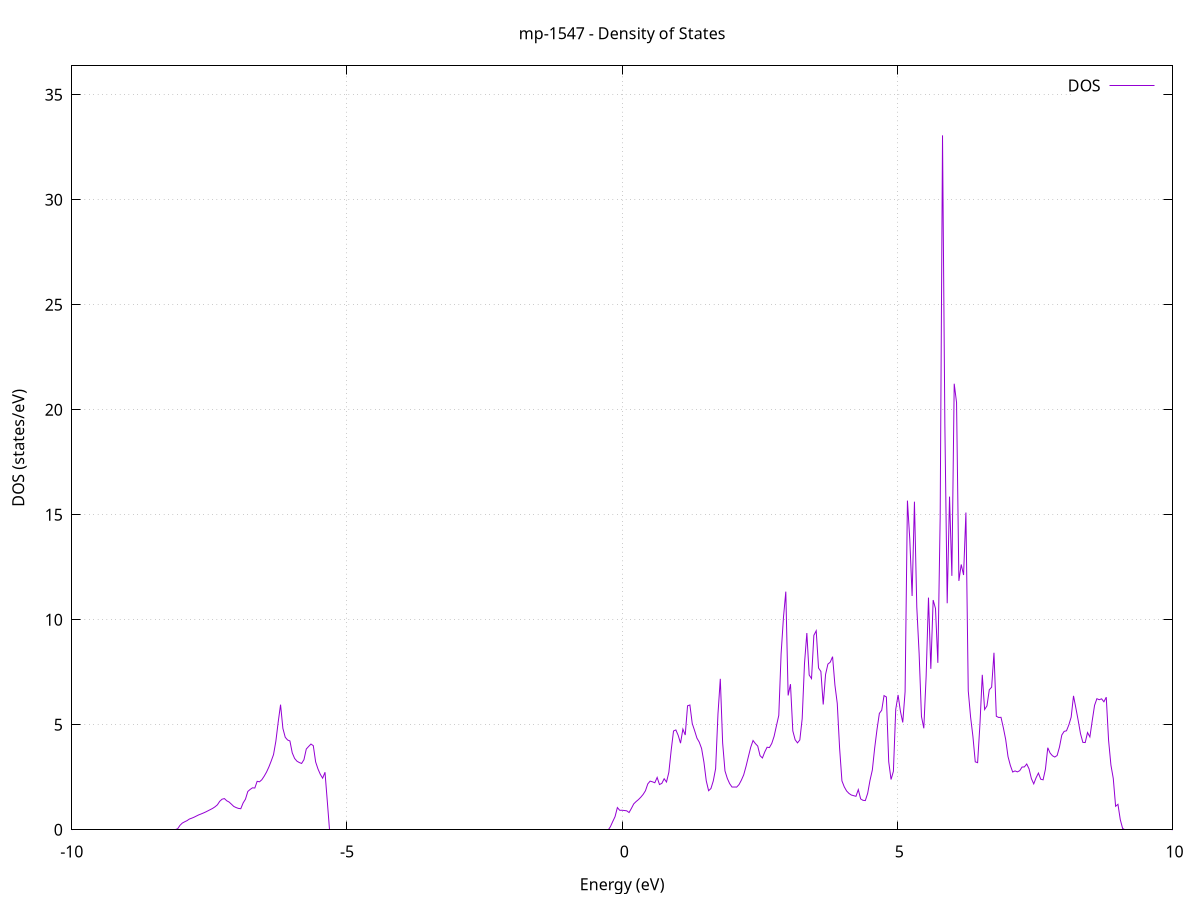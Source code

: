 set title 'mp-1547 - Density of States'
set xlabel 'Energy (eV)'
set ylabel 'DOS (states/eV)'
set grid
set xrange [-10:10]
set yrange [0:36.375]
set xzeroaxis lt -1
set terminal png size 800,600
set output 'mp-1547_dos_gnuplot.png'
plot '-' using 1:2 with lines title 'DOS'
-60.226800 0.000000
-60.184300 0.000000
-60.141800 0.000000
-60.099300 0.000000
-60.056800 0.000000
-60.014300 0.000000
-59.971800 0.000000
-59.929300 0.000000
-59.886800 0.000000
-59.844300 0.000000
-59.801800 0.000000
-59.759300 0.000000
-59.716800 0.000000
-59.674300 0.000000
-59.631800 0.000000
-59.589300 0.000000
-59.546800 0.000000
-59.504300 0.000000
-59.461800 0.000000
-59.419300 0.000000
-59.376800 0.000000
-59.334300 0.000000
-59.291800 0.000000
-59.249300 0.000000
-59.206800 0.000000
-59.164300 0.000000
-59.121800 0.000000
-59.079300 0.000000
-59.036800 0.000000
-58.994300 0.000000
-58.951800 0.000000
-58.909300 0.000000
-58.866800 0.000000
-58.824300 0.000000
-58.781800 0.000000
-58.739300 0.000000
-58.696800 0.000000
-58.654300 0.000000
-58.611800 0.000000
-58.569300 0.000000
-58.526800 0.000000
-58.484300 0.000000
-58.441800 0.000000
-58.399300 0.000000
-58.356800 0.000000
-58.314200 0.000000
-58.271700 0.000000
-58.229200 0.000000
-58.186700 0.000000
-58.144200 0.000000
-58.101700 0.000000
-58.059200 0.000000
-58.016700 0.000000
-57.974200 0.000000
-57.931700 0.000000
-57.889200 0.000000
-57.846700 0.000000
-57.804200 0.000000
-57.761700 0.000000
-57.719200 0.000000
-57.676700 0.000000
-57.634200 0.000000
-57.591700 0.000000
-57.549200 0.000000
-57.506700 0.000000
-57.464200 0.000000
-57.421700 0.000000
-57.379200 0.000000
-57.336700 0.000000
-57.294200 0.000000
-57.251700 0.000000
-57.209200 0.000000
-57.166700 0.000000
-57.124200 0.000000
-57.081700 0.000000
-57.039200 0.000000
-56.996700 0.000000
-56.954200 0.000000
-56.911700 0.000000
-56.869200 0.000000
-56.826700 0.000000
-56.784200 0.000000
-56.741700 0.000000
-56.699200 0.000000
-56.656700 0.000000
-56.614200 0.000000
-56.571700 0.000000
-56.529200 0.000000
-56.486700 0.000000
-56.444200 0.000000
-56.401700 0.000000
-56.359200 0.000000
-56.316700 297.422200
-56.274200 0.000000
-56.231700 0.000000
-56.189200 865.264900
-56.146600 0.000000
-56.104100 0.000000
-56.061600 0.000000
-56.019100 0.000000
-55.976600 0.000000
-55.934100 0.000000
-55.891600 0.000000
-55.849100 0.000000
-55.806600 0.000000
-55.764100 0.000000
-55.721600 0.000000
-55.679100 0.000000
-55.636600 0.000000
-55.594100 0.000000
-55.551600 0.000000
-55.509100 0.000000
-55.466600 0.000000
-55.424100 0.000000
-55.381600 0.000000
-55.339100 0.000000
-55.296600 0.000000
-55.254100 0.000000
-55.211600 0.000000
-55.169100 0.000000
-55.126600 0.000000
-55.084100 0.000000
-55.041600 0.000000
-54.999100 0.000000
-54.956600 0.000000
-54.914100 0.000000
-54.871600 0.000000
-54.829100 0.000000
-54.786600 0.000000
-54.744100 0.000000
-54.701600 0.000000
-54.659100 0.000000
-54.616600 0.000000
-54.574100 0.000000
-54.531600 0.000000
-54.489100 0.000000
-54.446600 0.000000
-54.404100 0.000000
-54.361600 0.000000
-54.319100 0.000000
-54.276600 0.000000
-54.234100 0.000000
-54.191600 0.000000
-54.149100 0.000000
-54.106600 0.000000
-54.064100 0.000000
-54.021600 0.000000
-53.979000 0.000000
-53.936500 0.000000
-53.894000 0.000000
-53.851500 0.000000
-53.809000 0.000000
-53.766500 0.000000
-53.724000 0.000000
-53.681500 0.000000
-53.639000 0.000000
-53.596500 0.000000
-53.554000 0.000000
-53.511500 0.000000
-53.469000 0.000000
-53.426500 0.000000
-53.384000 0.000000
-53.341500 0.000000
-53.299000 0.000000
-53.256500 0.000000
-53.214000 0.000000
-53.171500 0.000000
-53.129000 0.000000
-53.086500 0.000000
-53.044000 0.000000
-53.001500 0.000000
-52.959000 0.000000
-52.916500 0.000000
-52.874000 0.000000
-52.831500 0.000000
-52.789000 0.000000
-52.746500 0.000000
-52.704000 0.000000
-52.661500 0.000000
-52.619000 0.000000
-52.576500 0.000000
-52.534000 0.000000
-52.491500 0.000000
-52.449000 0.000000
-52.406500 0.000000
-52.364000 0.000000
-52.321500 0.000000
-52.279000 0.000000
-52.236500 0.000000
-52.194000 0.000000
-52.151500 0.000000
-52.109000 0.000000
-52.066500 0.000000
-52.024000 0.000000
-51.981500 0.000000
-51.939000 0.000000
-51.896500 0.000000
-51.854000 0.000000
-51.811400 0.000000
-51.768900 0.000000
-51.726400 0.000000
-51.683900 0.000000
-51.641400 0.000000
-51.598900 0.000000
-51.556400 0.000000
-51.513900 0.000000
-51.471400 0.000000
-51.428900 0.000000
-51.386400 0.000000
-51.343900 0.000000
-51.301400 0.000000
-51.258900 0.000000
-51.216400 0.000000
-51.173900 0.000000
-51.131400 0.000000
-51.088900 0.000000
-51.046400 0.000000
-51.003900 0.000000
-50.961400 0.000000
-50.918900 0.000000
-50.876400 0.000000
-50.833900 0.000000
-50.791400 0.000000
-50.748900 0.000000
-50.706400 0.000000
-50.663900 0.000000
-50.621400 0.000000
-50.578900 0.000000
-50.536400 0.000000
-50.493900 0.000000
-50.451400 0.000000
-50.408900 0.000000
-50.366400 0.000000
-50.323900 0.000000
-50.281400 0.000000
-50.238900 0.000000
-50.196400 0.000000
-50.153900 0.000000
-50.111400 0.000000
-50.068900 0.000000
-50.026400 0.000000
-49.983900 0.000000
-49.941400 0.000000
-49.898900 0.000000
-49.856400 0.000000
-49.813900 0.000000
-49.771400 0.000000
-49.728900 0.000000
-49.686400 0.000000
-49.643800 0.000000
-49.601300 0.000000
-49.558800 0.000000
-49.516300 0.000000
-49.473800 0.000000
-49.431300 0.000000
-49.388800 0.000000
-49.346300 0.000000
-49.303800 0.000000
-49.261300 0.000000
-49.218800 0.000000
-49.176300 0.000000
-49.133800 0.000000
-49.091300 0.000000
-49.048800 0.000000
-49.006300 0.000000
-48.963800 0.000000
-48.921300 0.000000
-48.878800 0.000000
-48.836300 0.000000
-48.793800 0.000000
-48.751300 0.000000
-48.708800 0.000000
-48.666300 0.000000
-48.623800 0.000000
-48.581300 0.000000
-48.538800 0.000000
-48.496300 0.000000
-48.453800 0.000000
-48.411300 0.000000
-48.368800 0.000000
-48.326300 0.000000
-48.283800 0.000000
-48.241300 0.000000
-48.198800 0.000000
-48.156300 0.000000
-48.113800 0.000000
-48.071300 0.000000
-48.028800 0.000000
-47.986300 0.000000
-47.943800 0.000000
-47.901300 0.000000
-47.858800 0.000000
-47.816300 0.000000
-47.773800 0.000000
-47.731300 0.000000
-47.688800 0.000000
-47.646300 0.000000
-47.603800 0.000000
-47.561300 0.000000
-47.518800 0.000000
-47.476200 0.000000
-47.433700 0.000000
-47.391200 0.000000
-47.348700 0.000000
-47.306200 0.000000
-47.263700 0.000000
-47.221200 0.000000
-47.178700 0.000000
-47.136200 0.000000
-47.093700 0.000000
-47.051200 0.000000
-47.008700 0.000000
-46.966200 0.000000
-46.923700 0.000000
-46.881200 0.000000
-46.838700 0.000000
-46.796200 0.000000
-46.753700 0.000000
-46.711200 0.000000
-46.668700 0.000000
-46.626200 0.000000
-46.583700 0.000000
-46.541200 0.000000
-46.498700 0.000000
-46.456200 0.000000
-46.413700 0.000000
-46.371200 0.000000
-46.328700 0.000000
-46.286200 0.000000
-46.243700 0.000000
-46.201200 0.000000
-46.158700 0.000000
-46.116200 0.000000
-46.073700 0.000000
-46.031200 0.000000
-45.988700 0.000000
-45.946200 0.000000
-45.903700 0.000000
-45.861200 0.000000
-45.818700 0.000000
-45.776200 0.000000
-45.733700 0.000000
-45.691200 0.000000
-45.648700 0.000000
-45.606200 0.000000
-45.563700 0.000000
-45.521200 0.000000
-45.478700 0.000000
-45.436200 0.000000
-45.393700 0.000000
-45.351200 0.000000
-45.308600 0.000000
-45.266100 0.000000
-45.223600 0.000000
-45.181100 0.000000
-45.138600 0.000000
-45.096100 0.000000
-45.053600 0.000000
-45.011100 0.000000
-44.968600 0.000000
-44.926100 0.000000
-44.883600 0.000000
-44.841100 0.000000
-44.798600 0.000000
-44.756100 0.000000
-44.713600 0.000000
-44.671100 0.000000
-44.628600 0.000000
-44.586100 0.000000
-44.543600 0.000000
-44.501100 0.000000
-44.458600 0.000000
-44.416100 0.000000
-44.373600 0.000000
-44.331100 0.000000
-44.288600 0.000000
-44.246100 0.000000
-44.203600 0.000000
-44.161100 0.000000
-44.118600 0.000000
-44.076100 0.000000
-44.033600 0.000000
-43.991100 0.000000
-43.948600 0.000000
-43.906100 0.000000
-43.863600 0.000000
-43.821100 0.000000
-43.778600 0.000000
-43.736100 0.000000
-43.693600 0.000000
-43.651100 0.000000
-43.608600 0.000000
-43.566100 0.000000
-43.523600 0.000000
-43.481100 0.000000
-43.438600 0.000000
-43.396100 0.000000
-43.353600 0.000000
-43.311100 0.000000
-43.268600 0.000000
-43.226100 0.000000
-43.183600 0.000000
-43.141000 0.000000
-43.098500 0.000000
-43.056000 0.000000
-43.013500 0.000000
-42.971000 0.000000
-42.928500 0.000000
-42.886000 0.000000
-42.843500 0.000000
-42.801000 0.000000
-42.758500 0.000000
-42.716000 0.000000
-42.673500 0.000000
-42.631000 0.000000
-42.588500 0.000000
-42.546000 0.000000
-42.503500 0.000000
-42.461000 0.000000
-42.418500 0.000000
-42.376000 0.000000
-42.333500 0.000000
-42.291000 0.000000
-42.248500 0.000000
-42.206000 0.000000
-42.163500 0.000000
-42.121000 0.000000
-42.078500 0.000000
-42.036000 0.000000
-41.993500 0.000000
-41.951000 0.000000
-41.908500 0.000000
-41.866000 0.000000
-41.823500 0.000000
-41.781000 0.000000
-41.738500 0.000000
-41.696000 0.000000
-41.653500 0.000000
-41.611000 0.000000
-41.568500 0.000000
-41.526000 0.000000
-41.483500 0.000000
-41.441000 0.000000
-41.398500 0.000000
-41.356000 0.000000
-41.313500 0.000000
-41.271000 0.000000
-41.228500 0.000000
-41.186000 0.000000
-41.143500 0.000000
-41.101000 0.000000
-41.058500 0.000000
-41.016000 0.000000
-40.973400 0.000000
-40.930900 0.000000
-40.888400 0.000000
-40.845900 0.000000
-40.803400 0.000000
-40.760900 0.000000
-40.718400 0.000000
-40.675900 0.000000
-40.633400 0.000000
-40.590900 0.000000
-40.548400 0.000000
-40.505900 0.000000
-40.463400 0.000000
-40.420900 0.000000
-40.378400 0.000000
-40.335900 0.000000
-40.293400 0.000000
-40.250900 0.000000
-40.208400 0.000000
-40.165900 0.000000
-40.123400 0.000000
-40.080900 0.000000
-40.038400 0.000000
-39.995900 0.000000
-39.953400 0.000000
-39.910900 0.000000
-39.868400 0.000000
-39.825900 0.000000
-39.783400 0.000000
-39.740900 0.000000
-39.698400 0.000000
-39.655900 0.000000
-39.613400 0.000000
-39.570900 0.000000
-39.528400 0.000000
-39.485900 0.000000
-39.443400 0.000000
-39.400900 0.000000
-39.358400 0.000000
-39.315900 0.000000
-39.273400 0.000000
-39.230900 0.000000
-39.188400 0.000000
-39.145900 0.000000
-39.103400 0.000000
-39.060900 0.000000
-39.018400 0.000000
-38.975900 0.000000
-38.933400 0.000000
-38.890900 0.000000
-38.848400 0.000000
-38.805900 0.000000
-38.763300 0.000000
-38.720800 0.000000
-38.678300 0.000000
-38.635800 0.000000
-38.593300 0.000000
-38.550800 0.000000
-38.508300 0.000000
-38.465800 0.000000
-38.423300 0.000000
-38.380800 0.000000
-38.338300 0.000000
-38.295800 0.000000
-38.253300 0.000000
-38.210800 0.000000
-38.168300 0.000000
-38.125800 0.000000
-38.083300 0.000000
-38.040800 0.000000
-37.998300 0.000000
-37.955800 0.000000
-37.913300 0.000000
-37.870800 0.000000
-37.828300 0.000000
-37.785800 0.000000
-37.743300 0.000000
-37.700800 0.000000
-37.658300 0.000000
-37.615800 0.000000
-37.573300 0.000000
-37.530800 0.000000
-37.488300 0.000000
-37.445800 0.000000
-37.403300 0.000000
-37.360800 0.000000
-37.318300 0.000000
-37.275800 0.000000
-37.233300 0.000000
-37.190800 0.000000
-37.148300 0.000000
-37.105800 0.000000
-37.063300 0.000000
-37.020800 0.000000
-36.978300 0.000000
-36.935800 0.000000
-36.893300 0.000000
-36.850800 0.000000
-36.808300 0.000000
-36.765800 0.000000
-36.723300 0.000000
-36.680800 0.000000
-36.638300 0.000000
-36.595700 0.000000
-36.553200 0.000000
-36.510700 0.000000
-36.468200 0.000000
-36.425700 0.000000
-36.383200 0.000000
-36.340700 0.000000
-36.298200 0.000000
-36.255700 0.000000
-36.213200 0.000000
-36.170700 0.000000
-36.128200 0.000000
-36.085700 0.000000
-36.043200 0.000000
-36.000700 0.000000
-35.958200 0.000000
-35.915700 0.000000
-35.873200 0.000000
-35.830700 0.000000
-35.788200 0.000000
-35.745700 0.000000
-35.703200 0.000000
-35.660700 0.000000
-35.618200 0.000000
-35.575700 0.000000
-35.533200 0.000000
-35.490700 0.000000
-35.448200 0.000000
-35.405700 0.000000
-35.363200 0.000000
-35.320700 0.000000
-35.278200 0.000000
-35.235700 0.000000
-35.193200 0.000000
-35.150700 0.000000
-35.108200 0.000000
-35.065700 0.000000
-35.023200 0.000000
-34.980700 0.000000
-34.938200 0.000000
-34.895700 0.000000
-34.853200 0.000000
-34.810700 0.000000
-34.768200 0.000000
-34.725700 0.000000
-34.683200 0.000000
-34.640700 0.000000
-34.598200 0.000000
-34.555700 0.000000
-34.513200 0.000000
-34.470700 0.000000
-34.428100 0.000000
-34.385600 0.000000
-34.343100 0.000000
-34.300600 0.000000
-34.258100 0.000000
-34.215600 0.000000
-34.173100 0.000000
-34.130600 0.000000
-34.088100 0.000000
-34.045600 0.000000
-34.003100 0.000000
-33.960600 0.000000
-33.918100 0.000000
-33.875600 0.000000
-33.833100 0.000000
-33.790600 0.000000
-33.748100 0.000000
-33.705600 0.000000
-33.663100 0.000000
-33.620600 0.000000
-33.578100 0.000000
-33.535600 0.000000
-33.493100 0.000000
-33.450600 0.000000
-33.408100 0.000000
-33.365600 0.000000
-33.323100 0.000000
-33.280600 0.000000
-33.238100 0.000000
-33.195600 0.000000
-33.153100 0.000000
-33.110600 0.000000
-33.068100 0.000000
-33.025600 0.000000
-32.983100 0.000000
-32.940600 0.000000
-32.898100 0.000000
-32.855600 0.000000
-32.813100 0.000000
-32.770600 0.000000
-32.728100 0.000000
-32.685600 0.000000
-32.643100 0.000000
-32.600600 0.000000
-32.558100 0.000000
-32.515600 0.000000
-32.473100 0.000000
-32.430600 0.000000
-32.388100 0.000000
-32.345600 0.000000
-32.303100 0.000000
-32.260500 0.000000
-32.218000 0.000000
-32.175500 0.000000
-32.133000 0.000000
-32.090500 0.000000
-32.048000 0.000000
-32.005500 0.000000
-31.963000 0.000000
-31.920500 0.000000
-31.878000 0.000000
-31.835500 0.000000
-31.793000 0.000000
-31.750500 0.000000
-31.708000 0.000000
-31.665500 0.000000
-31.623000 0.000000
-31.580500 0.000000
-31.538000 0.000000
-31.495500 0.000000
-31.453000 0.000000
-31.410500 0.000000
-31.368000 0.000000
-31.325500 0.000000
-31.283000 0.000000
-31.240500 0.000000
-31.198000 0.000000
-31.155500 0.000000
-31.113000 0.000000
-31.070500 0.000000
-31.028000 0.000000
-30.985500 0.000000
-30.943000 0.000000
-30.900500 0.000000
-30.858000 0.000000
-30.815500 0.000000
-30.773000 0.000000
-30.730500 0.000000
-30.688000 0.000000
-30.645500 0.000000
-30.603000 0.000000
-30.560500 0.000000
-30.518000 0.000000
-30.475500 0.000000
-30.433000 0.000000
-30.390500 0.000000
-30.348000 0.000000
-30.305500 0.000000
-30.263000 0.000000
-30.220500 0.000000
-30.178000 0.000000
-30.135500 0.000000
-30.092900 0.000000
-30.050400 0.000000
-30.007900 0.000000
-29.965400 0.000000
-29.922900 0.000000
-29.880400 0.000000
-29.837900 0.000000
-29.795400 0.000000
-29.752900 0.000000
-29.710400 0.000000
-29.667900 0.000000
-29.625400 0.000000
-29.582900 0.000000
-29.540400 0.000000
-29.497900 0.000000
-29.455400 0.000000
-29.412900 0.000000
-29.370400 0.000000
-29.327900 0.000000
-29.285400 0.000000
-29.242900 0.000000
-29.200400 0.000000
-29.157900 0.000000
-29.115400 0.000000
-29.072900 0.000000
-29.030400 0.000000
-28.987900 0.000000
-28.945400 0.000000
-28.902900 0.000000
-28.860400 0.000000
-28.817900 0.000000
-28.775400 0.000000
-28.732900 0.000000
-28.690400 0.000000
-28.647900 0.000000
-28.605400 0.000000
-28.562900 0.000000
-28.520400 0.000000
-28.477900 0.000000
-28.435400 0.000000
-28.392900 0.000000
-28.350400 0.000000
-28.307900 0.000000
-28.265400 0.000000
-28.222900 0.000000
-28.180400 0.000000
-28.137900 0.000000
-28.095400 0.000000
-28.052900 0.000000
-28.010400 0.000000
-27.967900 0.000000
-27.925300 0.000000
-27.882800 0.000000
-27.840300 0.000000
-27.797800 0.000000
-27.755300 0.000000
-27.712800 0.000000
-27.670300 0.000000
-27.627800 0.000000
-27.585300 0.000000
-27.542800 0.000000
-27.500300 0.000000
-27.457800 0.000000
-27.415300 0.000000
-27.372800 0.000000
-27.330300 0.000000
-27.287800 0.000000
-27.245300 0.000000
-27.202800 0.000000
-27.160300 0.000000
-27.117800 0.000000
-27.075300 0.000000
-27.032800 0.000000
-26.990300 0.000000
-26.947800 0.000000
-26.905300 0.000000
-26.862800 0.000000
-26.820300 0.000000
-26.777800 0.000000
-26.735300 0.000000
-26.692800 0.000000
-26.650300 0.000000
-26.607800 0.000000
-26.565300 0.000000
-26.522800 0.000000
-26.480300 0.000000
-26.437800 0.000000
-26.395300 0.000000
-26.352800 0.000000
-26.310300 0.000000
-26.267800 0.000000
-26.225300 0.000000
-26.182800 0.000000
-26.140300 0.000000
-26.097800 0.000000
-26.055300 0.000000
-26.012800 0.000000
-25.970300 0.000000
-25.927800 0.000000
-25.885300 0.000000
-25.842800 0.000000
-25.800300 0.000000
-25.757700 0.000000
-25.715200 0.000000
-25.672700 0.000000
-25.630200 0.000000
-25.587700 0.000000
-25.545200 0.000000
-25.502700 0.000000
-25.460200 0.000000
-25.417700 0.000000
-25.375200 0.000000
-25.332700 0.000000
-25.290200 0.000000
-25.247700 0.000000
-25.205200 0.000000
-25.162700 0.000000
-25.120200 0.000000
-25.077700 0.000000
-25.035200 0.000000
-24.992700 0.000000
-24.950200 0.000000
-24.907700 0.000000
-24.865200 0.000000
-24.822700 0.000000
-24.780200 0.000000
-24.737700 0.000000
-24.695200 0.000000
-24.652700 0.000000
-24.610200 0.000000
-24.567700 0.000000
-24.525200 0.000000
-24.482700 0.000000
-24.440200 0.000000
-24.397700 0.000000
-24.355200 0.000000
-24.312700 0.000000
-24.270200 0.000000
-24.227700 0.000000
-24.185200 0.000000
-24.142700 0.000000
-24.100200 0.000000
-24.057700 0.000000
-24.015200 0.000000
-23.972700 0.000000
-23.930200 0.000000
-23.887700 0.000000
-23.845200 0.000000
-23.802700 0.000000
-23.760200 0.000000
-23.717700 0.000000
-23.675200 0.000000
-23.632700 0.000000
-23.590100 0.000000
-23.547600 0.000000
-23.505100 0.000000
-23.462600 0.000000
-23.420100 0.000000
-23.377600 0.000000
-23.335100 0.000000
-23.292600 0.000000
-23.250100 0.000000
-23.207600 0.000000
-23.165100 0.000000
-23.122600 0.000000
-23.080100 0.000000
-23.037600 0.000000
-22.995100 0.000000
-22.952600 0.000000
-22.910100 0.000000
-22.867600 0.000000
-22.825100 0.000000
-22.782600 0.000000
-22.740100 0.000000
-22.697600 0.000000
-22.655100 0.000000
-22.612600 0.000000
-22.570100 0.000000
-22.527600 0.000000
-22.485100 0.000000
-22.442600 0.000000
-22.400100 0.000000
-22.357600 0.000000
-22.315100 0.000000
-22.272600 0.000000
-22.230100 0.000000
-22.187600 0.000000
-22.145100 0.000000
-22.102600 0.000000
-22.060100 0.000000
-22.017600 0.000000
-21.975100 0.000000
-21.932600 0.000000
-21.890100 0.000000
-21.847600 0.000000
-21.805100 0.000000
-21.762600 0.000000
-21.720100 0.000000
-21.677600 0.000000
-21.635100 0.000000
-21.592600 0.000000
-21.550100 0.000000
-21.507600 0.000000
-21.465100 0.000000
-21.422500 0.000000
-21.380000 0.000000
-21.337500 0.000000
-21.295000 0.000000
-21.252500 0.000000
-21.210000 0.000000
-21.167500 0.000000
-21.125000 0.000000
-21.082500 0.000000
-21.040000 0.000000
-20.997500 0.000000
-20.955000 0.000000
-20.912500 0.000000
-20.870000 0.000000
-20.827500 0.000000
-20.785000 0.000000
-20.742500 0.000000
-20.700000 0.000000
-20.657500 0.000000
-20.615000 0.000000
-20.572500 0.000000
-20.530000 0.000000
-20.487500 0.000000
-20.445000 0.000000
-20.402500 0.000000
-20.360000 0.000000
-20.317500 0.000000
-20.275000 0.000000
-20.232500 0.000000
-20.190000 0.000000
-20.147500 0.000000
-20.105000 0.000000
-20.062500 0.000000
-20.020000 0.000000
-19.977500 0.000000
-19.935000 0.000000
-19.892500 0.000000
-19.850000 0.000000
-19.807500 0.000000
-19.765000 0.000000
-19.722500 0.000000
-19.680000 0.000000
-19.637500 0.000000
-19.595000 0.000000
-19.552500 0.000000
-19.510000 0.000000
-19.467500 0.000000
-19.425000 0.000000
-19.382500 0.000000
-19.340000 0.000000
-19.297500 0.000000
-19.254900 0.000000
-19.212400 0.000000
-19.169900 0.000000
-19.127400 0.000000
-19.084900 0.000000
-19.042400 0.000000
-18.999900 0.000000
-18.957400 0.000000
-18.914900 0.000000
-18.872400 0.000000
-18.829900 0.000000
-18.787400 0.000000
-18.744900 0.000000
-18.702400 0.000000
-18.659900 0.000000
-18.617400 0.000000
-18.574900 0.000000
-18.532400 0.000000
-18.489900 0.000000
-18.447400 0.000000
-18.404900 0.000000
-18.362400 0.000000
-18.319900 0.000000
-18.277400 0.000000
-18.234900 0.000000
-18.192400 0.000000
-18.149900 0.000000
-18.107400 0.000000
-18.064900 0.000000
-18.022400 0.000000
-17.979900 0.000000
-17.937400 0.000000
-17.894900 0.000000
-17.852400 0.000000
-17.809900 0.000000
-17.767400 0.000000
-17.724900 0.000000
-17.682400 0.000000
-17.639900 0.000000
-17.597400 0.000000
-17.554900 0.000000
-17.512400 0.000000
-17.469900 0.000000
-17.427400 0.000000
-17.384900 0.000000
-17.342400 0.000000
-17.299900 0.000000
-17.257400 0.000000
-17.214900 0.000000
-17.172400 0.000000
-17.129900 0.000000
-17.087300 0.000000
-17.044800 0.000000
-17.002300 0.000000
-16.959800 0.000000
-16.917300 0.000000
-16.874800 0.000000
-16.832300 0.000000
-16.789800 0.000000
-16.747300 0.000000
-16.704800 0.000000
-16.662300 0.000000
-16.619800 0.000000
-16.577300 0.000000
-16.534800 0.000000
-16.492300 0.000000
-16.449800 0.000000
-16.407300 0.000000
-16.364800 0.000000
-16.322300 0.000000
-16.279800 0.000000
-16.237300 0.000000
-16.194800 0.000000
-16.152300 0.000000
-16.109800 0.000000
-16.067300 0.000000
-16.024800 0.000000
-15.982300 0.000000
-15.939800 0.000000
-15.897300 0.000000
-15.854800 0.000000
-15.812300 0.000000
-15.769800 0.000000
-15.727300 0.000000
-15.684800 0.000000
-15.642300 0.000000
-15.599800 0.000000
-15.557300 0.000000
-15.514800 0.000000
-15.472300 0.000000
-15.429800 0.000000
-15.387300 0.000000
-15.344800 0.000000
-15.302300 0.000000
-15.259800 0.000000
-15.217300 0.000000
-15.174800 0.000000
-15.132300 0.000000
-15.089800 0.000000
-15.047300 0.000000
-15.004800 0.000000
-14.962300 0.000000
-14.919700 0.000000
-14.877200 0.000000
-14.834700 0.000000
-14.792200 0.000000
-14.749700 0.000000
-14.707200 0.000000
-14.664700 0.000000
-14.622200 0.000000
-14.579700 0.000000
-14.537200 0.000000
-14.494700 0.000000
-14.452200 0.000000
-14.409700 0.000000
-14.367200 0.000000
-14.324700 0.000000
-14.282200 0.000000
-14.239700 0.000000
-14.197200 0.000000
-14.154700 0.000000
-14.112200 0.000000
-14.069700 0.000000
-14.027200 0.000000
-13.984700 0.000000
-13.942200 0.000000
-13.899700 0.000000
-13.857200 0.000000
-13.814700 0.000000
-13.772200 0.000000
-13.729700 0.000000
-13.687200 0.000000
-13.644700 0.000000
-13.602200 0.000000
-13.559700 0.000000
-13.517200 0.000000
-13.474700 0.000000
-13.432200 0.000000
-13.389700 0.000000
-13.347200 0.000000
-13.304700 0.000000
-13.262200 0.000000
-13.219700 0.000000
-13.177200 0.000000
-13.134700 0.000000
-13.092200 0.000000
-13.049700 0.000000
-13.007200 0.000000
-12.964700 0.000000
-12.922200 0.000000
-12.879700 0.000000
-12.837200 0.000000
-12.794700 0.000000
-12.752100 0.000000
-12.709600 0.000000
-12.667100 0.000000
-12.624600 0.000000
-12.582100 0.000000
-12.539600 0.000000
-12.497100 0.000000
-12.454600 0.000000
-12.412100 0.000000
-12.369600 0.000000
-12.327100 0.000000
-12.284600 0.000000
-12.242100 0.000000
-12.199600 0.000000
-12.157100 0.000000
-12.114600 0.000000
-12.072100 0.000000
-12.029600 0.000000
-11.987100 0.000000
-11.944600 0.000000
-11.902100 0.000000
-11.859600 0.000000
-11.817100 0.000000
-11.774600 0.000000
-11.732100 0.000000
-11.689600 0.000000
-11.647100 0.000000
-11.604600 0.000000
-11.562100 0.000000
-11.519600 0.000000
-11.477100 0.000000
-11.434600 0.000000
-11.392100 0.000000
-11.349600 0.000000
-11.307100 0.000000
-11.264600 0.000000
-11.222100 0.000000
-11.179600 0.000000
-11.137100 0.000000
-11.094600 0.000000
-11.052100 0.000000
-11.009600 0.000000
-10.967100 0.000000
-10.924600 0.000000
-10.882100 0.000000
-10.839600 0.000000
-10.797100 0.000000
-10.754600 0.000000
-10.712100 0.000000
-10.669600 0.000000
-10.627100 0.000000
-10.584500 0.000000
-10.542000 0.000000
-10.499500 0.000000
-10.457000 0.000000
-10.414500 0.000000
-10.372000 0.000000
-10.329500 0.000000
-10.287000 0.000000
-10.244500 0.000000
-10.202000 0.000000
-10.159500 0.000000
-10.117000 0.000000
-10.074500 0.000000
-10.032000 0.000000
-9.989500 0.000000
-9.947000 0.000000
-9.904500 0.000000
-9.862000 0.000000
-9.819500 0.000000
-9.777000 0.000000
-9.734500 0.000000
-9.692000 0.000000
-9.649500 0.000000
-9.607000 0.000000
-9.564500 0.000000
-9.522000 0.000000
-9.479500 0.000000
-9.437000 0.000000
-9.394500 0.000000
-9.352000 0.000000
-9.309500 0.000000
-9.267000 0.000000
-9.224500 0.000000
-9.182000 0.000000
-9.139500 0.000000
-9.097000 0.000000
-9.054500 0.000000
-9.012000 0.000000
-8.969500 0.000000
-8.927000 0.000000
-8.884500 0.000000
-8.842000 0.000000
-8.799500 0.000000
-8.757000 0.000000
-8.714500 0.000000
-8.672000 0.000000
-8.629500 0.000000
-8.587000 0.000000
-8.544500 0.000000
-8.502000 0.000000
-8.459500 0.000000
-8.416900 0.000000
-8.374400 0.000000
-8.331900 0.000000
-8.289400 0.000000
-8.246900 0.000000
-8.204400 0.000000
-8.161900 0.000000
-8.119400 0.000000
-8.076900 0.046500
-8.034400 0.210400
-7.991900 0.319300
-7.949400 0.379200
-7.906900 0.434100
-7.864400 0.509500
-7.821900 0.550900
-7.779400 0.597600
-7.736900 0.653000
-7.694400 0.708300
-7.651900 0.751700
-7.609400 0.798200
-7.566900 0.848200
-7.524400 0.905100
-7.481900 0.962100
-7.439400 1.020500
-7.396900 1.094400
-7.354400 1.188000
-7.311900 1.355900
-7.269400 1.456700
-7.226900 1.485200
-7.184400 1.380900
-7.141900 1.320800
-7.099400 1.218200
-7.056900 1.111700
-7.014400 1.057300
-6.971900 1.017900
-6.929400 1.002600
-6.886900 1.276700
-6.844400 1.457500
-6.801900 1.823300
-6.759400 1.920400
-6.716900 1.997600
-6.674400 1.988500
-6.631900 2.307600
-6.589400 2.284500
-6.546900 2.382500
-6.504400 2.550700
-6.461900 2.746200
-6.419400 2.987600
-6.376900 3.272700
-6.334400 3.580200
-6.291900 4.220100
-6.249300 5.135000
-6.206800 5.956400
-6.164300 4.828000
-6.121800 4.405400
-6.079300 4.275800
-6.036800 4.230200
-5.994300 3.663400
-5.951800 3.398800
-5.909300 3.267000
-5.866800 3.202700
-5.824300 3.157500
-5.781800 3.336400
-5.739300 3.843900
-5.696800 3.967400
-5.654300 4.082500
-5.611800 4.004500
-5.569300 3.230400
-5.526800 2.896400
-5.484300 2.638900
-5.441800 2.457200
-5.399300 2.740100
-5.356800 1.337900
-5.314300 0.000000
-5.271800 0.000000
-5.229300 0.000000
-5.186800 0.000000
-5.144300 0.000000
-5.101800 0.000000
-5.059300 0.000000
-5.016800 0.000000
-4.974300 0.000000
-4.931800 0.000000
-4.889300 0.000000
-4.846800 0.000000
-4.804300 0.000000
-4.761800 0.000000
-4.719300 0.000000
-4.676800 0.000000
-4.634300 0.000000
-4.591800 0.000000
-4.549300 0.000000
-4.506800 0.000000
-4.464300 0.000000
-4.421800 0.000000
-4.379300 0.000000
-4.336800 0.000000
-4.294300 0.000000
-4.251800 0.000000
-4.209300 0.000000
-4.166800 0.000000
-4.124300 0.000000
-4.081700 0.000000
-4.039200 0.000000
-3.996700 0.000000
-3.954200 0.000000
-3.911700 0.000000
-3.869200 0.000000
-3.826700 0.000000
-3.784200 0.000000
-3.741700 0.000000
-3.699200 0.000000
-3.656700 0.000000
-3.614200 0.000000
-3.571700 0.000000
-3.529200 0.000000
-3.486700 0.000000
-3.444200 0.000000
-3.401700 0.000000
-3.359200 0.000000
-3.316700 0.000000
-3.274200 0.000000
-3.231700 0.000000
-3.189200 0.000000
-3.146700 0.000000
-3.104200 0.000000
-3.061700 0.000000
-3.019200 0.000000
-2.976700 0.000000
-2.934200 0.000000
-2.891700 0.000000
-2.849200 0.000000
-2.806700 0.000000
-2.764200 0.000000
-2.721700 0.000000
-2.679200 0.000000
-2.636700 0.000000
-2.594200 0.000000
-2.551700 0.000000
-2.509200 0.000000
-2.466700 0.000000
-2.424200 0.000000
-2.381700 0.000000
-2.339200 0.000000
-2.296700 0.000000
-2.254200 0.000000
-2.211700 0.000000
-2.169200 0.000000
-2.126700 0.000000
-2.084200 0.000000
-2.041700 0.000000
-1.999200 0.000000
-1.956700 0.000000
-1.914200 0.000000
-1.871600 0.000000
-1.829100 0.000000
-1.786600 0.000000
-1.744100 0.000000
-1.701600 0.000000
-1.659100 0.000000
-1.616600 0.000000
-1.574100 0.000000
-1.531600 0.000000
-1.489100 0.000000
-1.446600 0.000000
-1.404100 0.000000
-1.361600 0.000000
-1.319100 0.000000
-1.276600 0.000000
-1.234100 0.000000
-1.191600 0.000000
-1.149100 0.000000
-1.106600 0.000000
-1.064100 0.000000
-1.021600 0.000000
-0.979100 0.000000
-0.936600 0.000000
-0.894100 0.000000
-0.851600 0.000000
-0.809100 0.000000
-0.766600 0.000000
-0.724100 0.000000
-0.681600 0.000000
-0.639100 0.000000
-0.596600 0.000000
-0.554100 0.000000
-0.511600 0.000000
-0.469100 0.000000
-0.426600 0.000000
-0.384100 0.000000
-0.341600 0.000000
-0.299100 0.000000
-0.256600 0.000000
-0.214100 0.144400
-0.171600 0.389000
-0.129100 0.623900
-0.086600 1.057900
-0.044100 0.927800
-0.001600 0.929600
0.040900 0.917600
0.083400 0.902800
0.125900 0.820700
0.168400 1.019300
0.210900 1.234100
0.253400 1.343300
0.296000 1.436300
0.338500 1.549200
0.381000 1.682400
0.423500 1.858200
0.466000 2.185600
0.508500 2.316300
0.551000 2.283500
0.593500 2.239000
0.636000 2.492800
0.678500 2.153800
0.721000 2.209100
0.763500 2.430000
0.806000 2.274500
0.848500 2.733800
0.891000 3.788000
0.933500 4.702700
0.976000 4.754100
1.018500 4.493700
1.061000 4.123600
1.103500 4.794600
1.146000 4.512100
1.188500 5.903500
1.231000 5.941600
1.273500 5.062100
1.316000 4.726100
1.358500 4.366800
1.401000 4.173600
1.443500 3.870400
1.486000 3.219000
1.528500 2.329800
1.571000 1.860100
1.613500 1.964400
1.656000 2.325800
1.698500 2.912600
1.741000 5.510400
1.783500 7.188500
1.826000 4.135500
1.868500 2.802000
1.911000 2.444800
1.953500 2.196500
1.996000 2.035700
2.038500 2.036900
2.081000 2.032300
2.123500 2.151200
2.166000 2.360400
2.208500 2.615500
2.251000 3.019700
2.293500 3.479000
2.336000 3.927500
2.378500 4.250700
2.421000 4.104200
2.463600 3.984700
2.506100 3.528800
2.548600 3.418900
2.591100 3.704600
2.633600 3.930700
2.676100 3.915200
2.718600 4.109800
2.761100 4.450900
2.803600 4.953500
2.846100 5.445800
2.888600 8.385200
2.931100 10.106700
2.973600 11.339000
3.016100 6.395500
3.058600 6.934600
3.101100 4.708100
3.143600 4.286800
3.186100 4.137600
3.228600 4.276900
3.271100 5.286300
3.313600 7.921400
3.356100 9.368300
3.398600 7.368600
3.441100 7.199500
3.483600 9.259500
3.526100 9.475900
3.568600 7.703200
3.611100 7.537300
3.653600 5.964800
3.696100 7.395800
3.738600 7.889100
3.781100 7.980500
3.823600 8.242900
3.866100 6.891400
3.908600 6.017600
3.951100 3.896400
3.993600 2.329000
4.036100 2.043400
4.078600 1.846900
4.121100 1.731100
4.163600 1.655700
4.206100 1.624100
4.248600 1.593700
4.291100 1.912900
4.333600 1.470100
4.376100 1.402700
4.418600 1.390600
4.461100 1.733500
4.503600 2.353000
4.546100 2.846500
4.588600 3.894200
4.631200 4.783200
4.673700 5.541600
4.716200 5.691800
4.758700 6.389500
4.801200 6.323700
4.843700 3.240000
4.886200 2.394500
4.928700 2.783100
4.971200 5.734200
5.013700 6.421400
5.056200 5.644600
5.098700 5.110300
5.141200 6.569900
5.183700 15.674600
5.226200 13.838300
5.268700 11.132000
5.311200 15.622200
5.353700 10.609500
5.396200 8.385800
5.438700 5.396500
5.481200 4.833000
5.523700 7.314500
5.566200 11.055800
5.608700 7.661400
5.651200 10.938900
5.693700 10.538200
5.736200 7.948400
5.778700 14.887700
5.821200 33.068100
5.863700 19.317100
5.906200 10.785100
5.948700 15.865100
5.991200 12.092100
6.033700 21.239500
6.076200 20.344800
6.118700 11.850700
6.161200 12.633600
6.203700 12.131600
6.246200 15.104900
6.288700 6.617800
6.331200 5.373600
6.373700 4.443100
6.416200 3.235200
6.458700 3.195300
6.501200 5.022900
6.543700 7.379300
6.586200 5.726300
6.628700 5.900700
6.671200 6.666400
6.713700 6.790800
6.756200 8.429000
6.798800 5.405100
6.841300 5.347600
6.883800 5.354800
6.926300 4.860300
6.968800 4.300100
7.011300 3.485700
7.053800 3.063700
7.096300 2.750300
7.138800 2.802900
7.181300 2.756500
7.223800 2.812900
7.266300 2.986200
7.308800 2.994200
7.351300 3.131700
7.393800 2.898500
7.436300 2.434000
7.478800 2.186800
7.521300 2.476200
7.563800 2.700100
7.606300 2.407800
7.648800 2.378300
7.691300 2.886100
7.733800 3.905900
7.776300 3.652600
7.818800 3.525000
7.861300 3.463200
7.903800 3.537500
7.946300 3.938400
7.988800 4.512000
8.031300 4.684800
8.073800 4.714000
8.116300 4.992600
8.158800 5.363900
8.201300 6.376500
8.243800 5.804300
8.286300 5.207300
8.328800 4.572800
8.371300 4.161900
8.413800 4.153300
8.456300 4.629500
8.498800 4.421600
8.541300 5.188200
8.583800 5.925400
8.626300 6.241500
8.668800 6.192900
8.711300 6.235400
8.753800 6.094400
8.796300 6.313600
8.838800 4.251700
8.881300 3.078700
8.923800 2.445700
8.966400 1.118300
9.008900 1.212100
9.051400 0.480400
9.093900 0.062700
9.136400 0.000000
9.178900 0.000000
9.221400 0.000000
9.263900 0.000000
9.306400 0.000000
9.348900 0.000000
9.391400 0.000000
9.433900 0.000000
9.476400 0.000000
9.518900 0.000000
9.561400 0.000000
9.603900 0.000000
9.646400 0.000000
9.688900 0.000000
9.731400 0.000000
9.773900 0.000000
9.816400 0.000000
9.858900 0.000000
9.901400 0.000000
9.943900 0.000000
9.986400 0.000000
10.028900 0.000000
10.071400 0.000000
10.113900 0.000000
10.156400 0.000000
10.198900 0.000000
10.241400 0.000000
10.283900 0.000000
10.326400 0.000000
10.368900 0.000000
10.411400 0.000000
10.453900 0.000000
10.496400 0.019800
10.538900 0.182000
10.581400 0.617800
10.623900 0.843400
10.666400 1.096900
10.708900 1.519300
10.751400 1.115600
10.793900 0.987000
10.836400 0.878700
10.878900 0.849500
10.921400 0.822000
10.963900 0.779000
11.006400 0.723300
11.048900 0.669300
11.091400 0.663200
11.134000 0.667300
11.176500 0.667800
11.219000 0.661300
11.261500 0.617400
11.304000 0.559200
11.346500 0.526100
11.389000 0.500400
11.431500 0.483400
11.474000 0.476600
11.516500 0.470100
11.559000 0.463300
11.601500 0.560500
11.644000 0.623900
11.686500 0.721900
11.729000 0.787600
11.771500 0.883700
11.814000 1.010700
11.856500 1.251000
11.899000 1.574600
11.941500 1.731400
11.984000 1.700200
12.026500 1.731100
12.069000 1.749900
12.111500 1.748100
12.154000 1.768800
12.196500 1.871600
12.239000 1.963400
12.281500 2.068500
12.324000 2.202700
12.366500 2.431600
12.409000 2.968200
12.451500 3.154400
12.494000 3.136400
12.536500 2.999800
12.579000 2.731400
12.621500 2.694200
12.664000 2.550300
12.706500 2.213800
12.749000 1.953100
12.791500 1.841900
12.834000 1.856500
12.876500 1.871900
12.919000 1.921100
12.961500 1.948000
13.004000 1.770500
13.046500 1.674300
13.089000 1.846900
13.131500 2.104400
13.174000 2.391200
13.216500 2.534000
13.259000 2.665200
13.301600 2.679900
13.344100 2.691900
13.386600 2.627500
13.429100 2.612200
13.471600 2.662100
13.514100 2.635700
13.556600 2.700000
13.599100 2.917200
13.641600 2.472100
13.684100 2.359400
13.726600 2.379000
13.769100 2.445000
13.811600 2.622700
13.854100 2.788800
13.896600 3.052900
13.939100 3.012600
13.981600 3.198300
14.024100 3.486400
14.066600 3.480400
14.109100 3.497500
14.151600 3.569200
14.194100 3.710800
14.236600 3.952400
14.279100 4.301900
14.321600 4.446000
14.364100 4.669300
14.406600 4.794200
14.449100 4.444900
14.491600 4.133900
14.534100 3.846700
14.576600 3.498800
14.619100 3.316100
14.661600 3.245300
14.704100 2.948000
14.746600 2.663200
14.789100 2.649000
14.831600 2.676900
14.874100 2.674300
14.916600 2.856000
14.959100 3.090000
15.001600 3.132800
15.044100 2.937900
15.086600 2.950100
15.129100 3.058100
15.171600 3.114100
15.214100 3.359100
15.256600 3.707300
15.299100 3.860300
15.341600 3.645900
15.384100 3.136800
15.426600 3.053300
15.469200 2.911900
15.511700 2.990200
15.554200 3.256200
15.596700 2.776600
15.639200 2.414100
15.681700 2.360900
15.724200 2.350600
15.766700 2.359100
15.809200 2.343800
15.851700 2.477700
15.894200 3.010300
15.936700 3.529800
15.979200 3.587500
16.021700 3.552400
16.064200 3.367200
16.106700 3.294100
16.149200 3.317300
16.191700 3.541400
16.234200 3.826100
16.276700 4.074700
16.319200 4.277200
16.361700 4.395500
16.404200 3.933500
16.446700 3.891400
16.489200 3.919400
16.531700 3.909100
16.574200 3.480800
16.616700 3.375400
16.659200 3.420100
16.701700 3.596000
16.744200 3.811300
16.786700 4.012800
16.829200 4.125100
16.871700 4.151900
16.914200 3.939900
16.956700 3.447900
16.999200 2.976700
17.041700 2.793000
17.084200 2.471100
17.126700 2.396000
17.169200 2.388000
17.211700 2.586100
17.254200 2.675400
17.296700 2.844200
17.339200 3.112400
17.381700 3.413800
17.424200 3.645300
17.466700 4.219500
17.509200 4.692500
17.551700 5.106800
17.594200 4.843900
17.636800 4.364200
17.679300 3.491800
17.721800 2.690800
17.764300 2.308700
17.806800 2.260400
17.849300 2.418500
17.891800 2.867500
17.934300 3.292400
17.976800 3.909200
18.019300 4.133200
18.061800 4.285800
18.104300 4.543900
18.146800 4.649100
18.189300 4.853200
18.231800 4.712800
18.274300 3.579900
18.316800 2.674300
18.359300 2.462200
18.401800 2.790200
18.444300 3.116100
18.486800 3.339600
18.529300 3.288500
18.571800 3.279800
18.614300 3.380500
18.656800 3.529400
18.699300 3.571300
18.741800 3.539700
18.784300 3.418800
18.826800 3.026300
18.869300 2.766700
18.911800 2.337300
18.954300 2.146800
18.996800 2.026300
19.039300 1.943000
19.081800 1.831000
19.124300 1.617900
19.166800 1.618400
19.209300 1.815800
19.251800 2.078900
19.294300 1.718500
19.336800 1.308500
19.379300 1.089100
19.421800 0.926100
19.464300 0.740300
19.506800 0.593000
19.549300 0.490900
19.591800 0.440300
19.634300 0.408700
19.676800 0.386700
19.719300 0.362700
19.761800 0.338100
19.804400 0.314900
19.846900 0.291300
19.889400 0.273100
19.931900 0.253700
19.974400 0.236400
20.016900 0.221300
20.059400 0.204700
20.101900 0.189100
20.144400 0.176500
20.186900 0.163600
20.229400 0.150800
20.271900 0.139100
20.314400 0.129700
20.356900 0.123900
20.399400 0.115700
20.441900 0.101600
20.484400 0.089400
20.526900 0.079400
20.569400 0.070000
20.611900 0.062200
20.654400 0.056000
20.696900 0.042800
20.739400 0.028000
20.781900 0.021300
20.824400 0.018400
20.866900 0.013000
20.909400 0.001200
20.951900 0.000000
20.994400 0.000000
21.036900 0.000000
21.079400 0.000000
21.121900 0.000000
21.164400 0.000000
21.206900 0.000000
21.249400 0.000000
21.291900 0.000000
21.334400 0.000000
21.376900 0.000000
21.419400 0.000000
21.461900 0.000000
21.504400 0.000000
21.546900 0.000000
21.589400 0.000000
21.631900 0.000000
21.674400 0.000000
21.716900 0.000000
21.759400 0.000000
21.801900 0.000000
21.844400 0.000000
21.886900 0.000000
21.929400 0.000000
21.972000 0.000000
22.014500 0.000000
22.057000 0.000000
22.099500 0.000000
22.142000 0.000000
22.184500 0.000000
22.227000 0.000000
22.269500 0.000000
22.312000 0.000000
22.354500 0.000000
22.397000 0.000000
22.439500 0.000000
22.482000 0.000000
22.524500 0.000000
22.567000 0.000000
22.609500 0.000000
22.652000 0.000000
22.694500 0.000000
22.737000 0.000000
22.779500 0.000000
22.822000 0.000000
22.864500 0.000000
22.907000 0.000000
22.949500 0.000000
22.992000 0.000000
23.034500 0.000000
23.077000 0.000000
23.119500 0.000000
23.162000 0.000000
23.204500 0.000000
23.247000 0.000000
23.289500 0.000000
23.332000 0.000000
23.374500 0.000000
23.417000 0.000000
23.459500 0.000000
23.502000 0.000000
23.544500 0.000000
23.587000 0.000000
23.629500 0.000000
23.672000 0.000000
23.714500 0.000000
23.757000 0.000000
23.799500 0.000000
23.842000 0.000000
23.884500 0.000000
23.927000 0.000000
23.969500 0.000000
24.012000 0.000000
24.054500 0.000000
24.097000 0.000000
24.139600 0.000000
24.182100 0.000000
24.224600 0.000000
24.267100 0.000000
24.309600 0.000000
24.352100 0.000000
24.394600 0.000000
24.437100 0.000000
24.479600 0.000000
24.522100 0.000000
24.564600 0.000000
24.607100 0.000000
24.649600 0.000000
24.692100 0.000000
24.734600 0.000000
24.777100 0.000000
e
